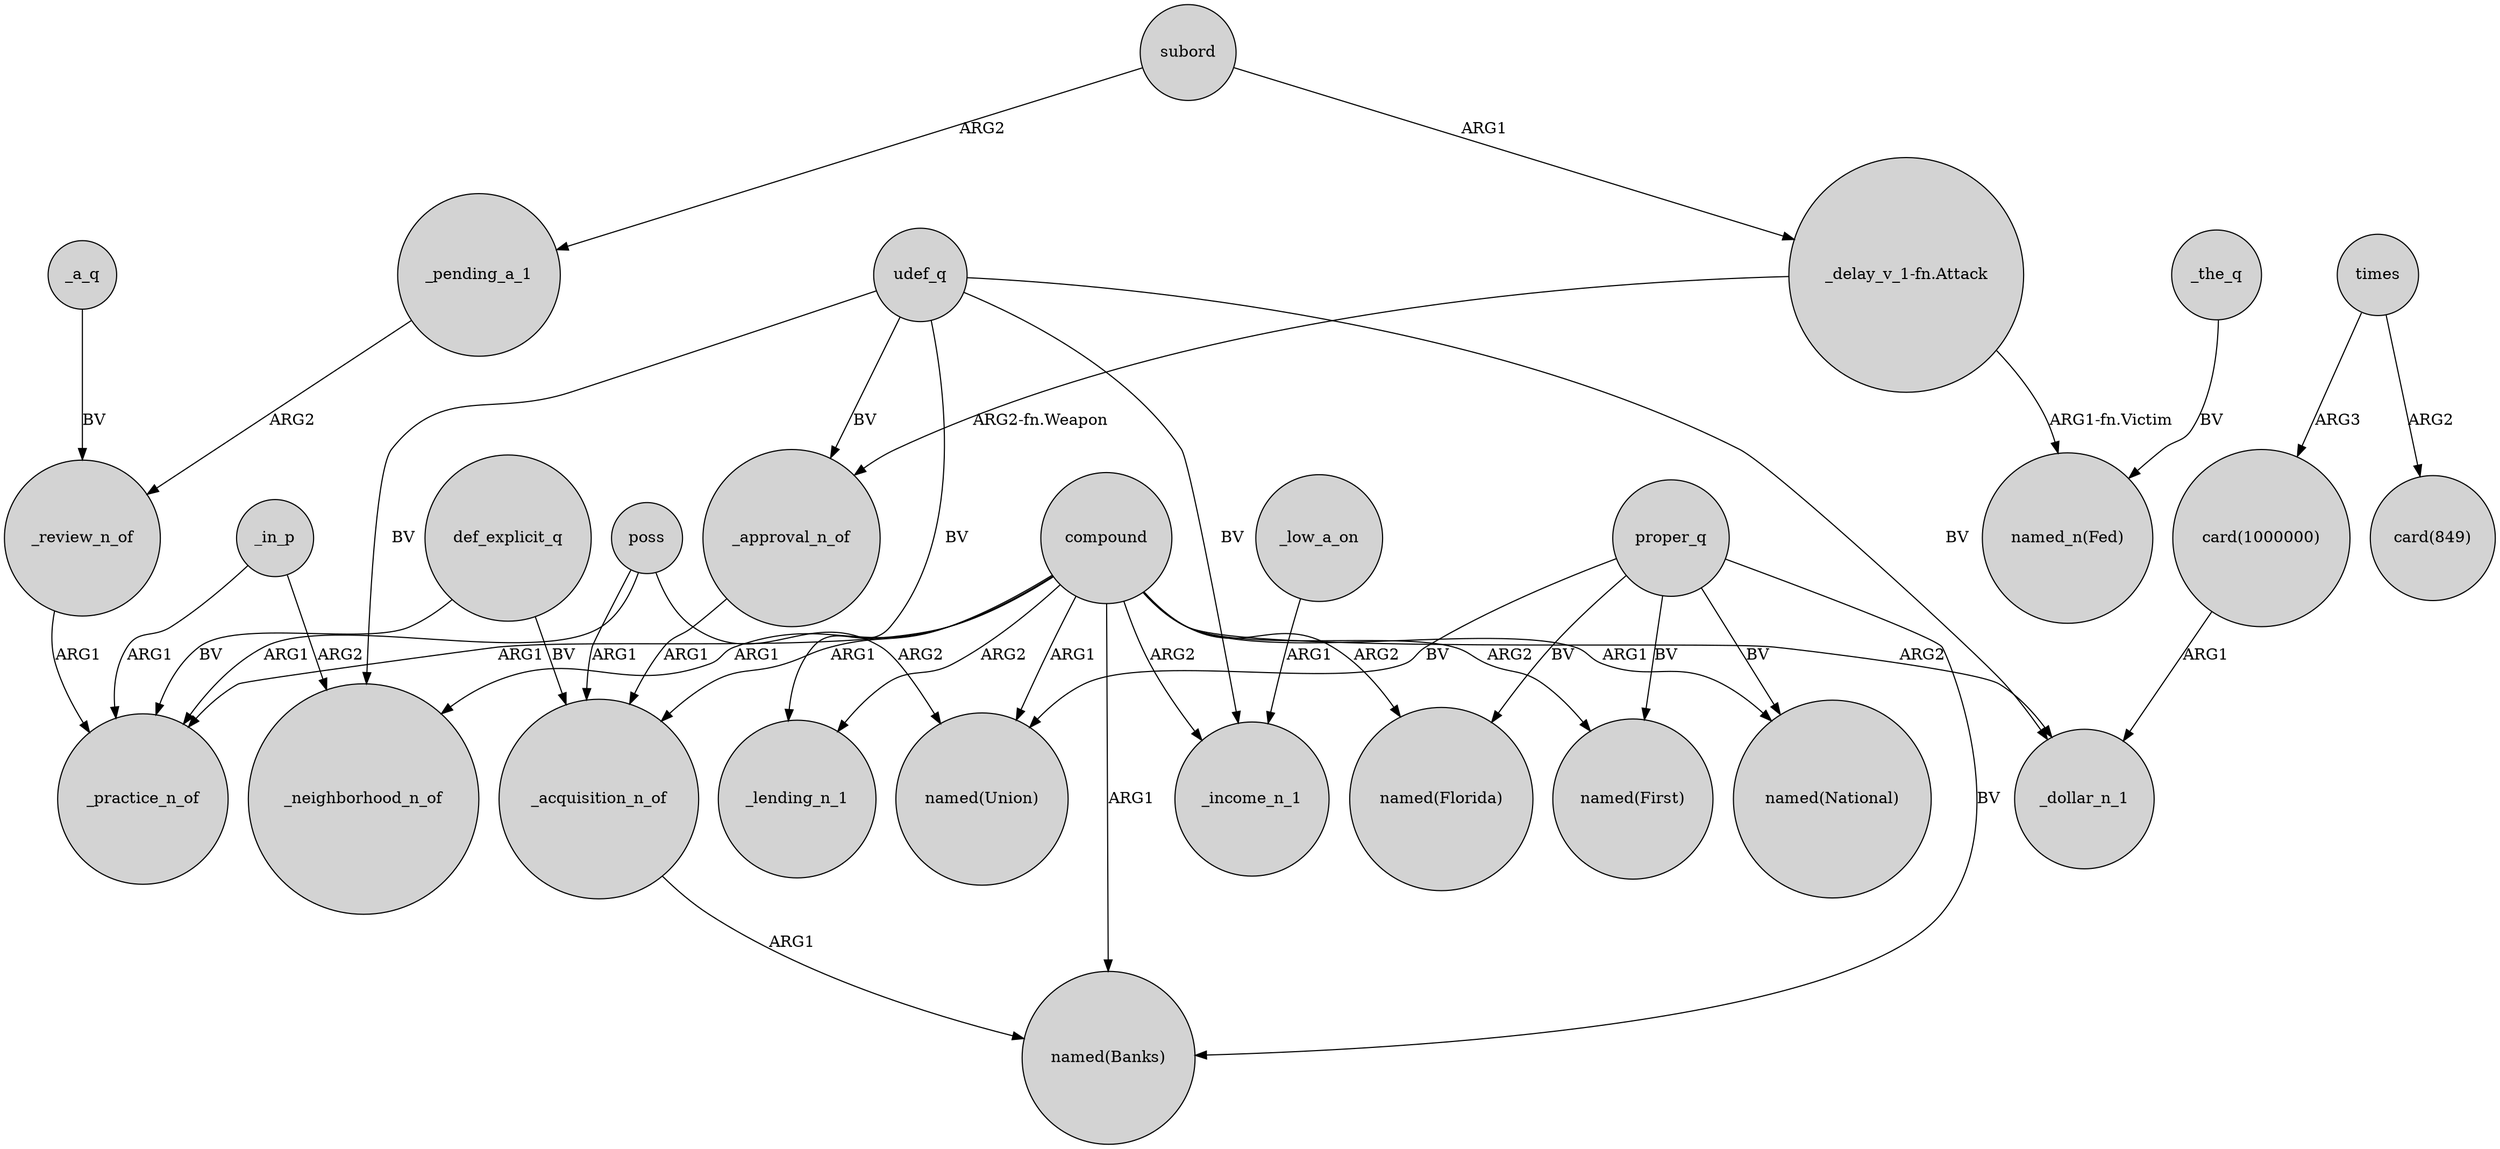 digraph {
	node [shape=circle style=filled]
	def_explicit_q -> _practice_n_of [label=BV]
	compound -> "named(Union)" [label=ARG1]
	_a_q -> _review_n_of [label=BV]
	udef_q -> _approval_n_of [label=BV]
	_review_n_of -> _practice_n_of [label=ARG1]
	udef_q -> _income_n_1 [label=BV]
	_in_p -> _neighborhood_n_of [label=ARG2]
	proper_q -> "named(Banks)" [label=BV]
	poss -> _practice_n_of [label=ARG1]
	times -> "card(1000000)" [label=ARG3]
	proper_q -> "named(First)" [label=BV]
	_approval_n_of -> _acquisition_n_of [label=ARG1]
	compound -> "named(Banks)" [label=ARG1]
	"_delay_v_1-fn.Attack" -> _approval_n_of [label="ARG2-fn.Weapon"]
	compound -> _dollar_n_1 [label=ARG2]
	_the_q -> "named_n(Fed)" [label=BV]
	_in_p -> _practice_n_of [label=ARG1]
	_low_a_on -> _income_n_1 [label=ARG1]
	compound -> _practice_n_of [label=ARG1]
	def_explicit_q -> _acquisition_n_of [label=BV]
	"_delay_v_1-fn.Attack" -> "named_n(Fed)" [label="ARG1-fn.Victim"]
	compound -> "named(First)" [label=ARG2]
	proper_q -> "named(Union)" [label=BV]
	times -> "card(849)" [label=ARG2]
	subord -> "_delay_v_1-fn.Attack" [label=ARG1]
	_acquisition_n_of -> "named(Banks)" [label=ARG1]
	compound -> "named(National)" [label=ARG1]
	udef_q -> _neighborhood_n_of [label=BV]
	compound -> "named(Florida)" [label=ARG2]
	subord -> _pending_a_1 [label=ARG2]
	udef_q -> _dollar_n_1 [label=BV]
	"card(1000000)" -> _dollar_n_1 [label=ARG1]
	proper_q -> "named(Florida)" [label=BV]
	compound -> _acquisition_n_of [label=ARG1]
	compound -> _neighborhood_n_of [label=ARG1]
	udef_q -> _lending_n_1 [label=BV]
	_pending_a_1 -> _review_n_of [label=ARG2]
	proper_q -> "named(National)" [label=BV]
	poss -> "named(Union)" [label=ARG2]
	compound -> _income_n_1 [label=ARG2]
	compound -> _lending_n_1 [label=ARG2]
	poss -> _acquisition_n_of [label=ARG1]
}
